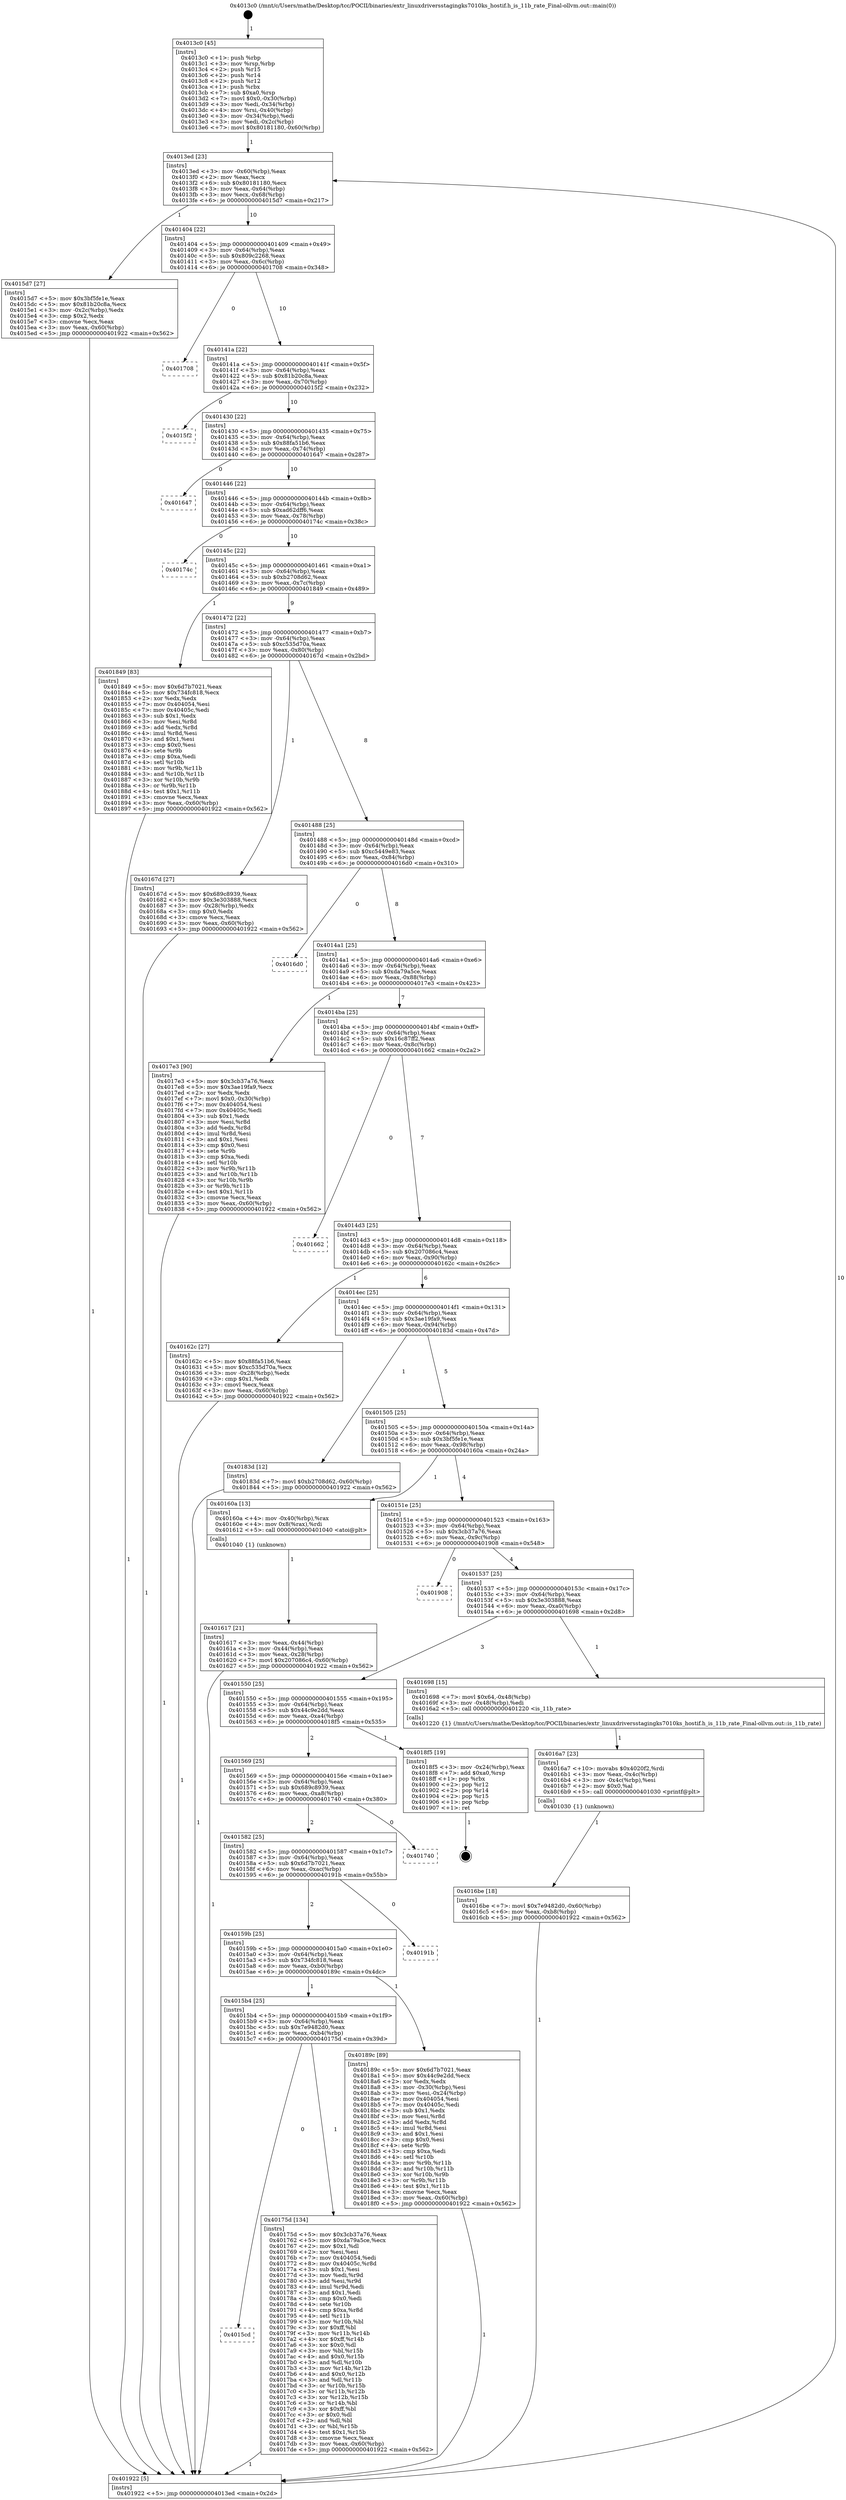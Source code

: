 digraph "0x4013c0" {
  label = "0x4013c0 (/mnt/c/Users/mathe/Desktop/tcc/POCII/binaries/extr_linuxdriversstagingks7010ks_hostif.h_is_11b_rate_Final-ollvm.out::main(0))"
  labelloc = "t"
  node[shape=record]

  Entry [label="",width=0.3,height=0.3,shape=circle,fillcolor=black,style=filled]
  "0x4013ed" [label="{
     0x4013ed [23]\l
     | [instrs]\l
     &nbsp;&nbsp;0x4013ed \<+3\>: mov -0x60(%rbp),%eax\l
     &nbsp;&nbsp;0x4013f0 \<+2\>: mov %eax,%ecx\l
     &nbsp;&nbsp;0x4013f2 \<+6\>: sub $0x80181180,%ecx\l
     &nbsp;&nbsp;0x4013f8 \<+3\>: mov %eax,-0x64(%rbp)\l
     &nbsp;&nbsp;0x4013fb \<+3\>: mov %ecx,-0x68(%rbp)\l
     &nbsp;&nbsp;0x4013fe \<+6\>: je 00000000004015d7 \<main+0x217\>\l
  }"]
  "0x4015d7" [label="{
     0x4015d7 [27]\l
     | [instrs]\l
     &nbsp;&nbsp;0x4015d7 \<+5\>: mov $0x3bf5fe1e,%eax\l
     &nbsp;&nbsp;0x4015dc \<+5\>: mov $0x81b20c8a,%ecx\l
     &nbsp;&nbsp;0x4015e1 \<+3\>: mov -0x2c(%rbp),%edx\l
     &nbsp;&nbsp;0x4015e4 \<+3\>: cmp $0x2,%edx\l
     &nbsp;&nbsp;0x4015e7 \<+3\>: cmovne %ecx,%eax\l
     &nbsp;&nbsp;0x4015ea \<+3\>: mov %eax,-0x60(%rbp)\l
     &nbsp;&nbsp;0x4015ed \<+5\>: jmp 0000000000401922 \<main+0x562\>\l
  }"]
  "0x401404" [label="{
     0x401404 [22]\l
     | [instrs]\l
     &nbsp;&nbsp;0x401404 \<+5\>: jmp 0000000000401409 \<main+0x49\>\l
     &nbsp;&nbsp;0x401409 \<+3\>: mov -0x64(%rbp),%eax\l
     &nbsp;&nbsp;0x40140c \<+5\>: sub $0x809c2268,%eax\l
     &nbsp;&nbsp;0x401411 \<+3\>: mov %eax,-0x6c(%rbp)\l
     &nbsp;&nbsp;0x401414 \<+6\>: je 0000000000401708 \<main+0x348\>\l
  }"]
  "0x401922" [label="{
     0x401922 [5]\l
     | [instrs]\l
     &nbsp;&nbsp;0x401922 \<+5\>: jmp 00000000004013ed \<main+0x2d\>\l
  }"]
  "0x4013c0" [label="{
     0x4013c0 [45]\l
     | [instrs]\l
     &nbsp;&nbsp;0x4013c0 \<+1\>: push %rbp\l
     &nbsp;&nbsp;0x4013c1 \<+3\>: mov %rsp,%rbp\l
     &nbsp;&nbsp;0x4013c4 \<+2\>: push %r15\l
     &nbsp;&nbsp;0x4013c6 \<+2\>: push %r14\l
     &nbsp;&nbsp;0x4013c8 \<+2\>: push %r12\l
     &nbsp;&nbsp;0x4013ca \<+1\>: push %rbx\l
     &nbsp;&nbsp;0x4013cb \<+7\>: sub $0xa0,%rsp\l
     &nbsp;&nbsp;0x4013d2 \<+7\>: movl $0x0,-0x30(%rbp)\l
     &nbsp;&nbsp;0x4013d9 \<+3\>: mov %edi,-0x34(%rbp)\l
     &nbsp;&nbsp;0x4013dc \<+4\>: mov %rsi,-0x40(%rbp)\l
     &nbsp;&nbsp;0x4013e0 \<+3\>: mov -0x34(%rbp),%edi\l
     &nbsp;&nbsp;0x4013e3 \<+3\>: mov %edi,-0x2c(%rbp)\l
     &nbsp;&nbsp;0x4013e6 \<+7\>: movl $0x80181180,-0x60(%rbp)\l
  }"]
  Exit [label="",width=0.3,height=0.3,shape=circle,fillcolor=black,style=filled,peripheries=2]
  "0x401708" [label="{
     0x401708\l
  }", style=dashed]
  "0x40141a" [label="{
     0x40141a [22]\l
     | [instrs]\l
     &nbsp;&nbsp;0x40141a \<+5\>: jmp 000000000040141f \<main+0x5f\>\l
     &nbsp;&nbsp;0x40141f \<+3\>: mov -0x64(%rbp),%eax\l
     &nbsp;&nbsp;0x401422 \<+5\>: sub $0x81b20c8a,%eax\l
     &nbsp;&nbsp;0x401427 \<+3\>: mov %eax,-0x70(%rbp)\l
     &nbsp;&nbsp;0x40142a \<+6\>: je 00000000004015f2 \<main+0x232\>\l
  }"]
  "0x4015cd" [label="{
     0x4015cd\l
  }", style=dashed]
  "0x4015f2" [label="{
     0x4015f2\l
  }", style=dashed]
  "0x401430" [label="{
     0x401430 [22]\l
     | [instrs]\l
     &nbsp;&nbsp;0x401430 \<+5\>: jmp 0000000000401435 \<main+0x75\>\l
     &nbsp;&nbsp;0x401435 \<+3\>: mov -0x64(%rbp),%eax\l
     &nbsp;&nbsp;0x401438 \<+5\>: sub $0x88fa51b6,%eax\l
     &nbsp;&nbsp;0x40143d \<+3\>: mov %eax,-0x74(%rbp)\l
     &nbsp;&nbsp;0x401440 \<+6\>: je 0000000000401647 \<main+0x287\>\l
  }"]
  "0x40175d" [label="{
     0x40175d [134]\l
     | [instrs]\l
     &nbsp;&nbsp;0x40175d \<+5\>: mov $0x3cb37a76,%eax\l
     &nbsp;&nbsp;0x401762 \<+5\>: mov $0xda79a5ce,%ecx\l
     &nbsp;&nbsp;0x401767 \<+2\>: mov $0x1,%dl\l
     &nbsp;&nbsp;0x401769 \<+2\>: xor %esi,%esi\l
     &nbsp;&nbsp;0x40176b \<+7\>: mov 0x404054,%edi\l
     &nbsp;&nbsp;0x401772 \<+8\>: mov 0x40405c,%r8d\l
     &nbsp;&nbsp;0x40177a \<+3\>: sub $0x1,%esi\l
     &nbsp;&nbsp;0x40177d \<+3\>: mov %edi,%r9d\l
     &nbsp;&nbsp;0x401780 \<+3\>: add %esi,%r9d\l
     &nbsp;&nbsp;0x401783 \<+4\>: imul %r9d,%edi\l
     &nbsp;&nbsp;0x401787 \<+3\>: and $0x1,%edi\l
     &nbsp;&nbsp;0x40178a \<+3\>: cmp $0x0,%edi\l
     &nbsp;&nbsp;0x40178d \<+4\>: sete %r10b\l
     &nbsp;&nbsp;0x401791 \<+4\>: cmp $0xa,%r8d\l
     &nbsp;&nbsp;0x401795 \<+4\>: setl %r11b\l
     &nbsp;&nbsp;0x401799 \<+3\>: mov %r10b,%bl\l
     &nbsp;&nbsp;0x40179c \<+3\>: xor $0xff,%bl\l
     &nbsp;&nbsp;0x40179f \<+3\>: mov %r11b,%r14b\l
     &nbsp;&nbsp;0x4017a2 \<+4\>: xor $0xff,%r14b\l
     &nbsp;&nbsp;0x4017a6 \<+3\>: xor $0x0,%dl\l
     &nbsp;&nbsp;0x4017a9 \<+3\>: mov %bl,%r15b\l
     &nbsp;&nbsp;0x4017ac \<+4\>: and $0x0,%r15b\l
     &nbsp;&nbsp;0x4017b0 \<+3\>: and %dl,%r10b\l
     &nbsp;&nbsp;0x4017b3 \<+3\>: mov %r14b,%r12b\l
     &nbsp;&nbsp;0x4017b6 \<+4\>: and $0x0,%r12b\l
     &nbsp;&nbsp;0x4017ba \<+3\>: and %dl,%r11b\l
     &nbsp;&nbsp;0x4017bd \<+3\>: or %r10b,%r15b\l
     &nbsp;&nbsp;0x4017c0 \<+3\>: or %r11b,%r12b\l
     &nbsp;&nbsp;0x4017c3 \<+3\>: xor %r12b,%r15b\l
     &nbsp;&nbsp;0x4017c6 \<+3\>: or %r14b,%bl\l
     &nbsp;&nbsp;0x4017c9 \<+3\>: xor $0xff,%bl\l
     &nbsp;&nbsp;0x4017cc \<+3\>: or $0x0,%dl\l
     &nbsp;&nbsp;0x4017cf \<+2\>: and %dl,%bl\l
     &nbsp;&nbsp;0x4017d1 \<+3\>: or %bl,%r15b\l
     &nbsp;&nbsp;0x4017d4 \<+4\>: test $0x1,%r15b\l
     &nbsp;&nbsp;0x4017d8 \<+3\>: cmovne %ecx,%eax\l
     &nbsp;&nbsp;0x4017db \<+3\>: mov %eax,-0x60(%rbp)\l
     &nbsp;&nbsp;0x4017de \<+5\>: jmp 0000000000401922 \<main+0x562\>\l
  }"]
  "0x401647" [label="{
     0x401647\l
  }", style=dashed]
  "0x401446" [label="{
     0x401446 [22]\l
     | [instrs]\l
     &nbsp;&nbsp;0x401446 \<+5\>: jmp 000000000040144b \<main+0x8b\>\l
     &nbsp;&nbsp;0x40144b \<+3\>: mov -0x64(%rbp),%eax\l
     &nbsp;&nbsp;0x40144e \<+5\>: sub $0xad62dff6,%eax\l
     &nbsp;&nbsp;0x401453 \<+3\>: mov %eax,-0x78(%rbp)\l
     &nbsp;&nbsp;0x401456 \<+6\>: je 000000000040174c \<main+0x38c\>\l
  }"]
  "0x4015b4" [label="{
     0x4015b4 [25]\l
     | [instrs]\l
     &nbsp;&nbsp;0x4015b4 \<+5\>: jmp 00000000004015b9 \<main+0x1f9\>\l
     &nbsp;&nbsp;0x4015b9 \<+3\>: mov -0x64(%rbp),%eax\l
     &nbsp;&nbsp;0x4015bc \<+5\>: sub $0x7e9482d0,%eax\l
     &nbsp;&nbsp;0x4015c1 \<+6\>: mov %eax,-0xb4(%rbp)\l
     &nbsp;&nbsp;0x4015c7 \<+6\>: je 000000000040175d \<main+0x39d\>\l
  }"]
  "0x40174c" [label="{
     0x40174c\l
  }", style=dashed]
  "0x40145c" [label="{
     0x40145c [22]\l
     | [instrs]\l
     &nbsp;&nbsp;0x40145c \<+5\>: jmp 0000000000401461 \<main+0xa1\>\l
     &nbsp;&nbsp;0x401461 \<+3\>: mov -0x64(%rbp),%eax\l
     &nbsp;&nbsp;0x401464 \<+5\>: sub $0xb2708d62,%eax\l
     &nbsp;&nbsp;0x401469 \<+3\>: mov %eax,-0x7c(%rbp)\l
     &nbsp;&nbsp;0x40146c \<+6\>: je 0000000000401849 \<main+0x489\>\l
  }"]
  "0x40189c" [label="{
     0x40189c [89]\l
     | [instrs]\l
     &nbsp;&nbsp;0x40189c \<+5\>: mov $0x6d7b7021,%eax\l
     &nbsp;&nbsp;0x4018a1 \<+5\>: mov $0x44c9e2dd,%ecx\l
     &nbsp;&nbsp;0x4018a6 \<+2\>: xor %edx,%edx\l
     &nbsp;&nbsp;0x4018a8 \<+3\>: mov -0x30(%rbp),%esi\l
     &nbsp;&nbsp;0x4018ab \<+3\>: mov %esi,-0x24(%rbp)\l
     &nbsp;&nbsp;0x4018ae \<+7\>: mov 0x404054,%esi\l
     &nbsp;&nbsp;0x4018b5 \<+7\>: mov 0x40405c,%edi\l
     &nbsp;&nbsp;0x4018bc \<+3\>: sub $0x1,%edx\l
     &nbsp;&nbsp;0x4018bf \<+3\>: mov %esi,%r8d\l
     &nbsp;&nbsp;0x4018c2 \<+3\>: add %edx,%r8d\l
     &nbsp;&nbsp;0x4018c5 \<+4\>: imul %r8d,%esi\l
     &nbsp;&nbsp;0x4018c9 \<+3\>: and $0x1,%esi\l
     &nbsp;&nbsp;0x4018cc \<+3\>: cmp $0x0,%esi\l
     &nbsp;&nbsp;0x4018cf \<+4\>: sete %r9b\l
     &nbsp;&nbsp;0x4018d3 \<+3\>: cmp $0xa,%edi\l
     &nbsp;&nbsp;0x4018d6 \<+4\>: setl %r10b\l
     &nbsp;&nbsp;0x4018da \<+3\>: mov %r9b,%r11b\l
     &nbsp;&nbsp;0x4018dd \<+3\>: and %r10b,%r11b\l
     &nbsp;&nbsp;0x4018e0 \<+3\>: xor %r10b,%r9b\l
     &nbsp;&nbsp;0x4018e3 \<+3\>: or %r9b,%r11b\l
     &nbsp;&nbsp;0x4018e6 \<+4\>: test $0x1,%r11b\l
     &nbsp;&nbsp;0x4018ea \<+3\>: cmovne %ecx,%eax\l
     &nbsp;&nbsp;0x4018ed \<+3\>: mov %eax,-0x60(%rbp)\l
     &nbsp;&nbsp;0x4018f0 \<+5\>: jmp 0000000000401922 \<main+0x562\>\l
  }"]
  "0x401849" [label="{
     0x401849 [83]\l
     | [instrs]\l
     &nbsp;&nbsp;0x401849 \<+5\>: mov $0x6d7b7021,%eax\l
     &nbsp;&nbsp;0x40184e \<+5\>: mov $0x734fc818,%ecx\l
     &nbsp;&nbsp;0x401853 \<+2\>: xor %edx,%edx\l
     &nbsp;&nbsp;0x401855 \<+7\>: mov 0x404054,%esi\l
     &nbsp;&nbsp;0x40185c \<+7\>: mov 0x40405c,%edi\l
     &nbsp;&nbsp;0x401863 \<+3\>: sub $0x1,%edx\l
     &nbsp;&nbsp;0x401866 \<+3\>: mov %esi,%r8d\l
     &nbsp;&nbsp;0x401869 \<+3\>: add %edx,%r8d\l
     &nbsp;&nbsp;0x40186c \<+4\>: imul %r8d,%esi\l
     &nbsp;&nbsp;0x401870 \<+3\>: and $0x1,%esi\l
     &nbsp;&nbsp;0x401873 \<+3\>: cmp $0x0,%esi\l
     &nbsp;&nbsp;0x401876 \<+4\>: sete %r9b\l
     &nbsp;&nbsp;0x40187a \<+3\>: cmp $0xa,%edi\l
     &nbsp;&nbsp;0x40187d \<+4\>: setl %r10b\l
     &nbsp;&nbsp;0x401881 \<+3\>: mov %r9b,%r11b\l
     &nbsp;&nbsp;0x401884 \<+3\>: and %r10b,%r11b\l
     &nbsp;&nbsp;0x401887 \<+3\>: xor %r10b,%r9b\l
     &nbsp;&nbsp;0x40188a \<+3\>: or %r9b,%r11b\l
     &nbsp;&nbsp;0x40188d \<+4\>: test $0x1,%r11b\l
     &nbsp;&nbsp;0x401891 \<+3\>: cmovne %ecx,%eax\l
     &nbsp;&nbsp;0x401894 \<+3\>: mov %eax,-0x60(%rbp)\l
     &nbsp;&nbsp;0x401897 \<+5\>: jmp 0000000000401922 \<main+0x562\>\l
  }"]
  "0x401472" [label="{
     0x401472 [22]\l
     | [instrs]\l
     &nbsp;&nbsp;0x401472 \<+5\>: jmp 0000000000401477 \<main+0xb7\>\l
     &nbsp;&nbsp;0x401477 \<+3\>: mov -0x64(%rbp),%eax\l
     &nbsp;&nbsp;0x40147a \<+5\>: sub $0xc535d70a,%eax\l
     &nbsp;&nbsp;0x40147f \<+3\>: mov %eax,-0x80(%rbp)\l
     &nbsp;&nbsp;0x401482 \<+6\>: je 000000000040167d \<main+0x2bd\>\l
  }"]
  "0x40159b" [label="{
     0x40159b [25]\l
     | [instrs]\l
     &nbsp;&nbsp;0x40159b \<+5\>: jmp 00000000004015a0 \<main+0x1e0\>\l
     &nbsp;&nbsp;0x4015a0 \<+3\>: mov -0x64(%rbp),%eax\l
     &nbsp;&nbsp;0x4015a3 \<+5\>: sub $0x734fc818,%eax\l
     &nbsp;&nbsp;0x4015a8 \<+6\>: mov %eax,-0xb0(%rbp)\l
     &nbsp;&nbsp;0x4015ae \<+6\>: je 000000000040189c \<main+0x4dc\>\l
  }"]
  "0x40167d" [label="{
     0x40167d [27]\l
     | [instrs]\l
     &nbsp;&nbsp;0x40167d \<+5\>: mov $0x689c8939,%eax\l
     &nbsp;&nbsp;0x401682 \<+5\>: mov $0x3e303888,%ecx\l
     &nbsp;&nbsp;0x401687 \<+3\>: mov -0x28(%rbp),%edx\l
     &nbsp;&nbsp;0x40168a \<+3\>: cmp $0x0,%edx\l
     &nbsp;&nbsp;0x40168d \<+3\>: cmove %ecx,%eax\l
     &nbsp;&nbsp;0x401690 \<+3\>: mov %eax,-0x60(%rbp)\l
     &nbsp;&nbsp;0x401693 \<+5\>: jmp 0000000000401922 \<main+0x562\>\l
  }"]
  "0x401488" [label="{
     0x401488 [25]\l
     | [instrs]\l
     &nbsp;&nbsp;0x401488 \<+5\>: jmp 000000000040148d \<main+0xcd\>\l
     &nbsp;&nbsp;0x40148d \<+3\>: mov -0x64(%rbp),%eax\l
     &nbsp;&nbsp;0x401490 \<+5\>: sub $0xc5449e83,%eax\l
     &nbsp;&nbsp;0x401495 \<+6\>: mov %eax,-0x84(%rbp)\l
     &nbsp;&nbsp;0x40149b \<+6\>: je 00000000004016d0 \<main+0x310\>\l
  }"]
  "0x40191b" [label="{
     0x40191b\l
  }", style=dashed]
  "0x4016d0" [label="{
     0x4016d0\l
  }", style=dashed]
  "0x4014a1" [label="{
     0x4014a1 [25]\l
     | [instrs]\l
     &nbsp;&nbsp;0x4014a1 \<+5\>: jmp 00000000004014a6 \<main+0xe6\>\l
     &nbsp;&nbsp;0x4014a6 \<+3\>: mov -0x64(%rbp),%eax\l
     &nbsp;&nbsp;0x4014a9 \<+5\>: sub $0xda79a5ce,%eax\l
     &nbsp;&nbsp;0x4014ae \<+6\>: mov %eax,-0x88(%rbp)\l
     &nbsp;&nbsp;0x4014b4 \<+6\>: je 00000000004017e3 \<main+0x423\>\l
  }"]
  "0x401582" [label="{
     0x401582 [25]\l
     | [instrs]\l
     &nbsp;&nbsp;0x401582 \<+5\>: jmp 0000000000401587 \<main+0x1c7\>\l
     &nbsp;&nbsp;0x401587 \<+3\>: mov -0x64(%rbp),%eax\l
     &nbsp;&nbsp;0x40158a \<+5\>: sub $0x6d7b7021,%eax\l
     &nbsp;&nbsp;0x40158f \<+6\>: mov %eax,-0xac(%rbp)\l
     &nbsp;&nbsp;0x401595 \<+6\>: je 000000000040191b \<main+0x55b\>\l
  }"]
  "0x4017e3" [label="{
     0x4017e3 [90]\l
     | [instrs]\l
     &nbsp;&nbsp;0x4017e3 \<+5\>: mov $0x3cb37a76,%eax\l
     &nbsp;&nbsp;0x4017e8 \<+5\>: mov $0x3ae19fa9,%ecx\l
     &nbsp;&nbsp;0x4017ed \<+2\>: xor %edx,%edx\l
     &nbsp;&nbsp;0x4017ef \<+7\>: movl $0x0,-0x30(%rbp)\l
     &nbsp;&nbsp;0x4017f6 \<+7\>: mov 0x404054,%esi\l
     &nbsp;&nbsp;0x4017fd \<+7\>: mov 0x40405c,%edi\l
     &nbsp;&nbsp;0x401804 \<+3\>: sub $0x1,%edx\l
     &nbsp;&nbsp;0x401807 \<+3\>: mov %esi,%r8d\l
     &nbsp;&nbsp;0x40180a \<+3\>: add %edx,%r8d\l
     &nbsp;&nbsp;0x40180d \<+4\>: imul %r8d,%esi\l
     &nbsp;&nbsp;0x401811 \<+3\>: and $0x1,%esi\l
     &nbsp;&nbsp;0x401814 \<+3\>: cmp $0x0,%esi\l
     &nbsp;&nbsp;0x401817 \<+4\>: sete %r9b\l
     &nbsp;&nbsp;0x40181b \<+3\>: cmp $0xa,%edi\l
     &nbsp;&nbsp;0x40181e \<+4\>: setl %r10b\l
     &nbsp;&nbsp;0x401822 \<+3\>: mov %r9b,%r11b\l
     &nbsp;&nbsp;0x401825 \<+3\>: and %r10b,%r11b\l
     &nbsp;&nbsp;0x401828 \<+3\>: xor %r10b,%r9b\l
     &nbsp;&nbsp;0x40182b \<+3\>: or %r9b,%r11b\l
     &nbsp;&nbsp;0x40182e \<+4\>: test $0x1,%r11b\l
     &nbsp;&nbsp;0x401832 \<+3\>: cmovne %ecx,%eax\l
     &nbsp;&nbsp;0x401835 \<+3\>: mov %eax,-0x60(%rbp)\l
     &nbsp;&nbsp;0x401838 \<+5\>: jmp 0000000000401922 \<main+0x562\>\l
  }"]
  "0x4014ba" [label="{
     0x4014ba [25]\l
     | [instrs]\l
     &nbsp;&nbsp;0x4014ba \<+5\>: jmp 00000000004014bf \<main+0xff\>\l
     &nbsp;&nbsp;0x4014bf \<+3\>: mov -0x64(%rbp),%eax\l
     &nbsp;&nbsp;0x4014c2 \<+5\>: sub $0x16c87ff2,%eax\l
     &nbsp;&nbsp;0x4014c7 \<+6\>: mov %eax,-0x8c(%rbp)\l
     &nbsp;&nbsp;0x4014cd \<+6\>: je 0000000000401662 \<main+0x2a2\>\l
  }"]
  "0x401740" [label="{
     0x401740\l
  }", style=dashed]
  "0x401662" [label="{
     0x401662\l
  }", style=dashed]
  "0x4014d3" [label="{
     0x4014d3 [25]\l
     | [instrs]\l
     &nbsp;&nbsp;0x4014d3 \<+5\>: jmp 00000000004014d8 \<main+0x118\>\l
     &nbsp;&nbsp;0x4014d8 \<+3\>: mov -0x64(%rbp),%eax\l
     &nbsp;&nbsp;0x4014db \<+5\>: sub $0x207086c4,%eax\l
     &nbsp;&nbsp;0x4014e0 \<+6\>: mov %eax,-0x90(%rbp)\l
     &nbsp;&nbsp;0x4014e6 \<+6\>: je 000000000040162c \<main+0x26c\>\l
  }"]
  "0x401569" [label="{
     0x401569 [25]\l
     | [instrs]\l
     &nbsp;&nbsp;0x401569 \<+5\>: jmp 000000000040156e \<main+0x1ae\>\l
     &nbsp;&nbsp;0x40156e \<+3\>: mov -0x64(%rbp),%eax\l
     &nbsp;&nbsp;0x401571 \<+5\>: sub $0x689c8939,%eax\l
     &nbsp;&nbsp;0x401576 \<+6\>: mov %eax,-0xa8(%rbp)\l
     &nbsp;&nbsp;0x40157c \<+6\>: je 0000000000401740 \<main+0x380\>\l
  }"]
  "0x40162c" [label="{
     0x40162c [27]\l
     | [instrs]\l
     &nbsp;&nbsp;0x40162c \<+5\>: mov $0x88fa51b6,%eax\l
     &nbsp;&nbsp;0x401631 \<+5\>: mov $0xc535d70a,%ecx\l
     &nbsp;&nbsp;0x401636 \<+3\>: mov -0x28(%rbp),%edx\l
     &nbsp;&nbsp;0x401639 \<+3\>: cmp $0x1,%edx\l
     &nbsp;&nbsp;0x40163c \<+3\>: cmovl %ecx,%eax\l
     &nbsp;&nbsp;0x40163f \<+3\>: mov %eax,-0x60(%rbp)\l
     &nbsp;&nbsp;0x401642 \<+5\>: jmp 0000000000401922 \<main+0x562\>\l
  }"]
  "0x4014ec" [label="{
     0x4014ec [25]\l
     | [instrs]\l
     &nbsp;&nbsp;0x4014ec \<+5\>: jmp 00000000004014f1 \<main+0x131\>\l
     &nbsp;&nbsp;0x4014f1 \<+3\>: mov -0x64(%rbp),%eax\l
     &nbsp;&nbsp;0x4014f4 \<+5\>: sub $0x3ae19fa9,%eax\l
     &nbsp;&nbsp;0x4014f9 \<+6\>: mov %eax,-0x94(%rbp)\l
     &nbsp;&nbsp;0x4014ff \<+6\>: je 000000000040183d \<main+0x47d\>\l
  }"]
  "0x4018f5" [label="{
     0x4018f5 [19]\l
     | [instrs]\l
     &nbsp;&nbsp;0x4018f5 \<+3\>: mov -0x24(%rbp),%eax\l
     &nbsp;&nbsp;0x4018f8 \<+7\>: add $0xa0,%rsp\l
     &nbsp;&nbsp;0x4018ff \<+1\>: pop %rbx\l
     &nbsp;&nbsp;0x401900 \<+2\>: pop %r12\l
     &nbsp;&nbsp;0x401902 \<+2\>: pop %r14\l
     &nbsp;&nbsp;0x401904 \<+2\>: pop %r15\l
     &nbsp;&nbsp;0x401906 \<+1\>: pop %rbp\l
     &nbsp;&nbsp;0x401907 \<+1\>: ret\l
  }"]
  "0x40183d" [label="{
     0x40183d [12]\l
     | [instrs]\l
     &nbsp;&nbsp;0x40183d \<+7\>: movl $0xb2708d62,-0x60(%rbp)\l
     &nbsp;&nbsp;0x401844 \<+5\>: jmp 0000000000401922 \<main+0x562\>\l
  }"]
  "0x401505" [label="{
     0x401505 [25]\l
     | [instrs]\l
     &nbsp;&nbsp;0x401505 \<+5\>: jmp 000000000040150a \<main+0x14a\>\l
     &nbsp;&nbsp;0x40150a \<+3\>: mov -0x64(%rbp),%eax\l
     &nbsp;&nbsp;0x40150d \<+5\>: sub $0x3bf5fe1e,%eax\l
     &nbsp;&nbsp;0x401512 \<+6\>: mov %eax,-0x98(%rbp)\l
     &nbsp;&nbsp;0x401518 \<+6\>: je 000000000040160a \<main+0x24a\>\l
  }"]
  "0x4016be" [label="{
     0x4016be [18]\l
     | [instrs]\l
     &nbsp;&nbsp;0x4016be \<+7\>: movl $0x7e9482d0,-0x60(%rbp)\l
     &nbsp;&nbsp;0x4016c5 \<+6\>: mov %eax,-0xb8(%rbp)\l
     &nbsp;&nbsp;0x4016cb \<+5\>: jmp 0000000000401922 \<main+0x562\>\l
  }"]
  "0x40160a" [label="{
     0x40160a [13]\l
     | [instrs]\l
     &nbsp;&nbsp;0x40160a \<+4\>: mov -0x40(%rbp),%rax\l
     &nbsp;&nbsp;0x40160e \<+4\>: mov 0x8(%rax),%rdi\l
     &nbsp;&nbsp;0x401612 \<+5\>: call 0000000000401040 \<atoi@plt\>\l
     | [calls]\l
     &nbsp;&nbsp;0x401040 \{1\} (unknown)\l
  }"]
  "0x40151e" [label="{
     0x40151e [25]\l
     | [instrs]\l
     &nbsp;&nbsp;0x40151e \<+5\>: jmp 0000000000401523 \<main+0x163\>\l
     &nbsp;&nbsp;0x401523 \<+3\>: mov -0x64(%rbp),%eax\l
     &nbsp;&nbsp;0x401526 \<+5\>: sub $0x3cb37a76,%eax\l
     &nbsp;&nbsp;0x40152b \<+6\>: mov %eax,-0x9c(%rbp)\l
     &nbsp;&nbsp;0x401531 \<+6\>: je 0000000000401908 \<main+0x548\>\l
  }"]
  "0x401617" [label="{
     0x401617 [21]\l
     | [instrs]\l
     &nbsp;&nbsp;0x401617 \<+3\>: mov %eax,-0x44(%rbp)\l
     &nbsp;&nbsp;0x40161a \<+3\>: mov -0x44(%rbp),%eax\l
     &nbsp;&nbsp;0x40161d \<+3\>: mov %eax,-0x28(%rbp)\l
     &nbsp;&nbsp;0x401620 \<+7\>: movl $0x207086c4,-0x60(%rbp)\l
     &nbsp;&nbsp;0x401627 \<+5\>: jmp 0000000000401922 \<main+0x562\>\l
  }"]
  "0x4016a7" [label="{
     0x4016a7 [23]\l
     | [instrs]\l
     &nbsp;&nbsp;0x4016a7 \<+10\>: movabs $0x4020f2,%rdi\l
     &nbsp;&nbsp;0x4016b1 \<+3\>: mov %eax,-0x4c(%rbp)\l
     &nbsp;&nbsp;0x4016b4 \<+3\>: mov -0x4c(%rbp),%esi\l
     &nbsp;&nbsp;0x4016b7 \<+2\>: mov $0x0,%al\l
     &nbsp;&nbsp;0x4016b9 \<+5\>: call 0000000000401030 \<printf@plt\>\l
     | [calls]\l
     &nbsp;&nbsp;0x401030 \{1\} (unknown)\l
  }"]
  "0x401908" [label="{
     0x401908\l
  }", style=dashed]
  "0x401537" [label="{
     0x401537 [25]\l
     | [instrs]\l
     &nbsp;&nbsp;0x401537 \<+5\>: jmp 000000000040153c \<main+0x17c\>\l
     &nbsp;&nbsp;0x40153c \<+3\>: mov -0x64(%rbp),%eax\l
     &nbsp;&nbsp;0x40153f \<+5\>: sub $0x3e303888,%eax\l
     &nbsp;&nbsp;0x401544 \<+6\>: mov %eax,-0xa0(%rbp)\l
     &nbsp;&nbsp;0x40154a \<+6\>: je 0000000000401698 \<main+0x2d8\>\l
  }"]
  "0x401550" [label="{
     0x401550 [25]\l
     | [instrs]\l
     &nbsp;&nbsp;0x401550 \<+5\>: jmp 0000000000401555 \<main+0x195\>\l
     &nbsp;&nbsp;0x401555 \<+3\>: mov -0x64(%rbp),%eax\l
     &nbsp;&nbsp;0x401558 \<+5\>: sub $0x44c9e2dd,%eax\l
     &nbsp;&nbsp;0x40155d \<+6\>: mov %eax,-0xa4(%rbp)\l
     &nbsp;&nbsp;0x401563 \<+6\>: je 00000000004018f5 \<main+0x535\>\l
  }"]
  "0x401698" [label="{
     0x401698 [15]\l
     | [instrs]\l
     &nbsp;&nbsp;0x401698 \<+7\>: movl $0x64,-0x48(%rbp)\l
     &nbsp;&nbsp;0x40169f \<+3\>: mov -0x48(%rbp),%edi\l
     &nbsp;&nbsp;0x4016a2 \<+5\>: call 0000000000401220 \<is_11b_rate\>\l
     | [calls]\l
     &nbsp;&nbsp;0x401220 \{1\} (/mnt/c/Users/mathe/Desktop/tcc/POCII/binaries/extr_linuxdriversstagingks7010ks_hostif.h_is_11b_rate_Final-ollvm.out::is_11b_rate)\l
  }"]
  Entry -> "0x4013c0" [label=" 1"]
  "0x4013ed" -> "0x4015d7" [label=" 1"]
  "0x4013ed" -> "0x401404" [label=" 10"]
  "0x4015d7" -> "0x401922" [label=" 1"]
  "0x4013c0" -> "0x4013ed" [label=" 1"]
  "0x401922" -> "0x4013ed" [label=" 10"]
  "0x4018f5" -> Exit [label=" 1"]
  "0x401404" -> "0x401708" [label=" 0"]
  "0x401404" -> "0x40141a" [label=" 10"]
  "0x40189c" -> "0x401922" [label=" 1"]
  "0x40141a" -> "0x4015f2" [label=" 0"]
  "0x40141a" -> "0x401430" [label=" 10"]
  "0x401849" -> "0x401922" [label=" 1"]
  "0x401430" -> "0x401647" [label=" 0"]
  "0x401430" -> "0x401446" [label=" 10"]
  "0x40183d" -> "0x401922" [label=" 1"]
  "0x401446" -> "0x40174c" [label=" 0"]
  "0x401446" -> "0x40145c" [label=" 10"]
  "0x40175d" -> "0x401922" [label=" 1"]
  "0x40145c" -> "0x401849" [label=" 1"]
  "0x40145c" -> "0x401472" [label=" 9"]
  "0x4015b4" -> "0x4015cd" [label=" 0"]
  "0x401472" -> "0x40167d" [label=" 1"]
  "0x401472" -> "0x401488" [label=" 8"]
  "0x4017e3" -> "0x401922" [label=" 1"]
  "0x401488" -> "0x4016d0" [label=" 0"]
  "0x401488" -> "0x4014a1" [label=" 8"]
  "0x40159b" -> "0x4015b4" [label=" 1"]
  "0x4014a1" -> "0x4017e3" [label=" 1"]
  "0x4014a1" -> "0x4014ba" [label=" 7"]
  "0x4015b4" -> "0x40175d" [label=" 1"]
  "0x4014ba" -> "0x401662" [label=" 0"]
  "0x4014ba" -> "0x4014d3" [label=" 7"]
  "0x401582" -> "0x40159b" [label=" 2"]
  "0x4014d3" -> "0x40162c" [label=" 1"]
  "0x4014d3" -> "0x4014ec" [label=" 6"]
  "0x40159b" -> "0x40189c" [label=" 1"]
  "0x4014ec" -> "0x40183d" [label=" 1"]
  "0x4014ec" -> "0x401505" [label=" 5"]
  "0x401569" -> "0x401582" [label=" 2"]
  "0x401505" -> "0x40160a" [label=" 1"]
  "0x401505" -> "0x40151e" [label=" 4"]
  "0x40160a" -> "0x401617" [label=" 1"]
  "0x401617" -> "0x401922" [label=" 1"]
  "0x40162c" -> "0x401922" [label=" 1"]
  "0x40167d" -> "0x401922" [label=" 1"]
  "0x401582" -> "0x40191b" [label=" 0"]
  "0x40151e" -> "0x401908" [label=" 0"]
  "0x40151e" -> "0x401537" [label=" 4"]
  "0x401550" -> "0x401569" [label=" 2"]
  "0x401537" -> "0x401698" [label=" 1"]
  "0x401537" -> "0x401550" [label=" 3"]
  "0x401698" -> "0x4016a7" [label=" 1"]
  "0x4016a7" -> "0x4016be" [label=" 1"]
  "0x4016be" -> "0x401922" [label=" 1"]
  "0x401569" -> "0x401740" [label=" 0"]
  "0x401550" -> "0x4018f5" [label=" 1"]
}
